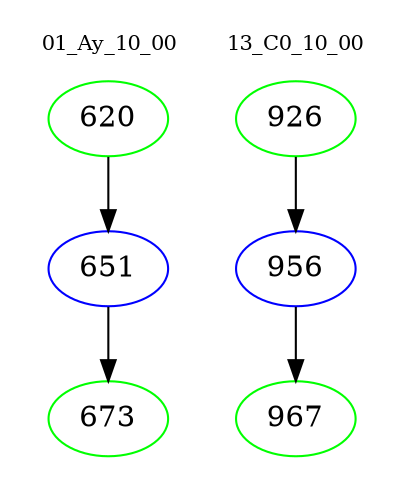digraph{
subgraph cluster_0 {
color = white
label = "01_Ay_10_00";
fontsize=10;
T0_620 [label="620", color="green"]
T0_620 -> T0_651 [color="black"]
T0_651 [label="651", color="blue"]
T0_651 -> T0_673 [color="black"]
T0_673 [label="673", color="green"]
}
subgraph cluster_1 {
color = white
label = "13_C0_10_00";
fontsize=10;
T1_926 [label="926", color="green"]
T1_926 -> T1_956 [color="black"]
T1_956 [label="956", color="blue"]
T1_956 -> T1_967 [color="black"]
T1_967 [label="967", color="green"]
}
}
